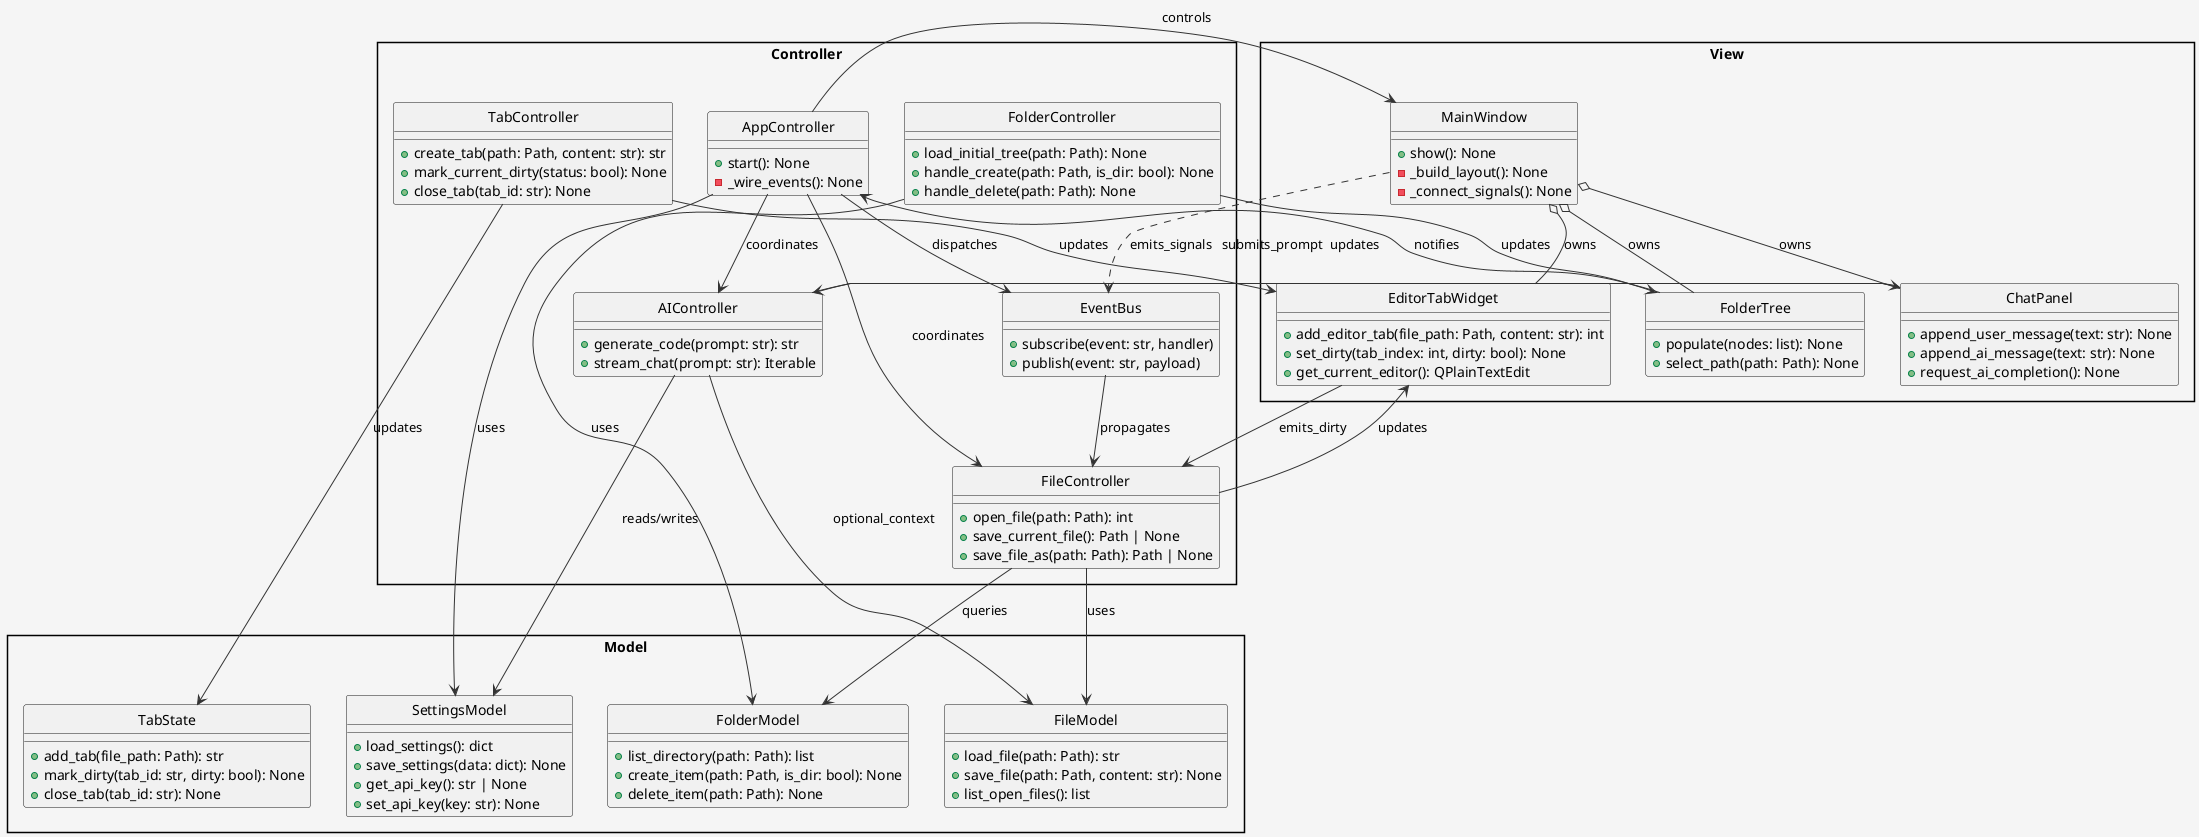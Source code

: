 @startuml ArchitectureDiagram
' MVC構造のクラス図。ControllerがModelとView間の仲介を行う。
skinparam style strictuml
skinparam packageStyle rectangle
skinparam backgroundColor #f5f5f5
skinparam ArrowColor #333333
skinparam ArrowThickness 1
skinparam defaultTextAlignment center

package "Model" {
  class FileModel {
    +load_file(path: Path): str
    +save_file(path: Path, content: str): None
    +list_open_files(): list
  }

  class FolderModel {
    +list_directory(path: Path): list
    +create_item(path: Path, is_dir: bool): None
    +delete_item(path: Path): None
  }

  class TabState {
    +add_tab(file_path: Path): str
    +mark_dirty(tab_id: str, dirty: bool): None
    +close_tab(tab_id: str): None
  }

  class SettingsModel {
    +load_settings(): dict
    +save_settings(data: dict): None
    +get_api_key(): str | None
    +set_api_key(key: str): None
  }
}

package "View" {
  class MainWindow {
    +show(): None
    -_build_layout(): None
    -_connect_signals(): None
  }

  class EditorTabWidget {
    +add_editor_tab(file_path: Path, content: str): int
    +set_dirty(tab_index: int, dirty: bool): None
    +get_current_editor(): QPlainTextEdit
  }

  class FolderTree {
    +populate(nodes: list): None
    +select_path(path: Path): None
  }

  class ChatPanel {
    +append_user_message(text: str): None
    +append_ai_message(text: str): None
    +request_ai_completion(): None
  }
}

package "Controller" {
  class AppController {
    +start(): None
    -_wire_events(): None
  }

  class EventBus {
    +subscribe(event: str, handler)
    +publish(event: str, payload)
  }

  class FileController {
    +open_file(path: Path): int
    +save_current_file(): Path | None
    +save_file_as(path: Path): Path | None
  }

  class FolderController {
    +load_initial_tree(path: Path): None
    +handle_create(path: Path, is_dir: bool): None
    +handle_delete(path: Path): None
  }

  class TabController {
    +create_tab(path: Path, content: str): str
    +mark_current_dirty(status: bool): None
    +close_tab(tab_id: str): None
  }

  class AIController {
    +generate_code(prompt: str): str
    +stream_chat(prompt: str): Iterable
  }
}

AppController --> MainWindow : controls
AppController --> FileController : coordinates
AppController --> AIController : coordinates
AppController --> SettingsModel : uses
AppController --> EventBus : dispatches

FileController --> FileModel : uses
FileController --> EditorTabWidget : updates
FileController --> FolderModel : queries
FolderController --> FolderModel : uses
FolderController --> FolderTree : updates
TabController --> TabState : updates
TabController --> EditorTabWidget : updates

AIController --> ChatPanel : updates
AIController --> SettingsModel : reads/writes
AIController --> FileModel : optional_context

MainWindow -[dashed]-> EventBus : emits_signals
EventBus --> FileController : propagates

MainWindow o-- EditorTabWidget : owns
MainWindow o-- FolderTree : owns
MainWindow o-- ChatPanel : owns

FolderTree --> AppController : notifies
EditorTabWidget --> FileController : emits_dirty
ChatPanel --> AIController : submits_prompt

@enduml
